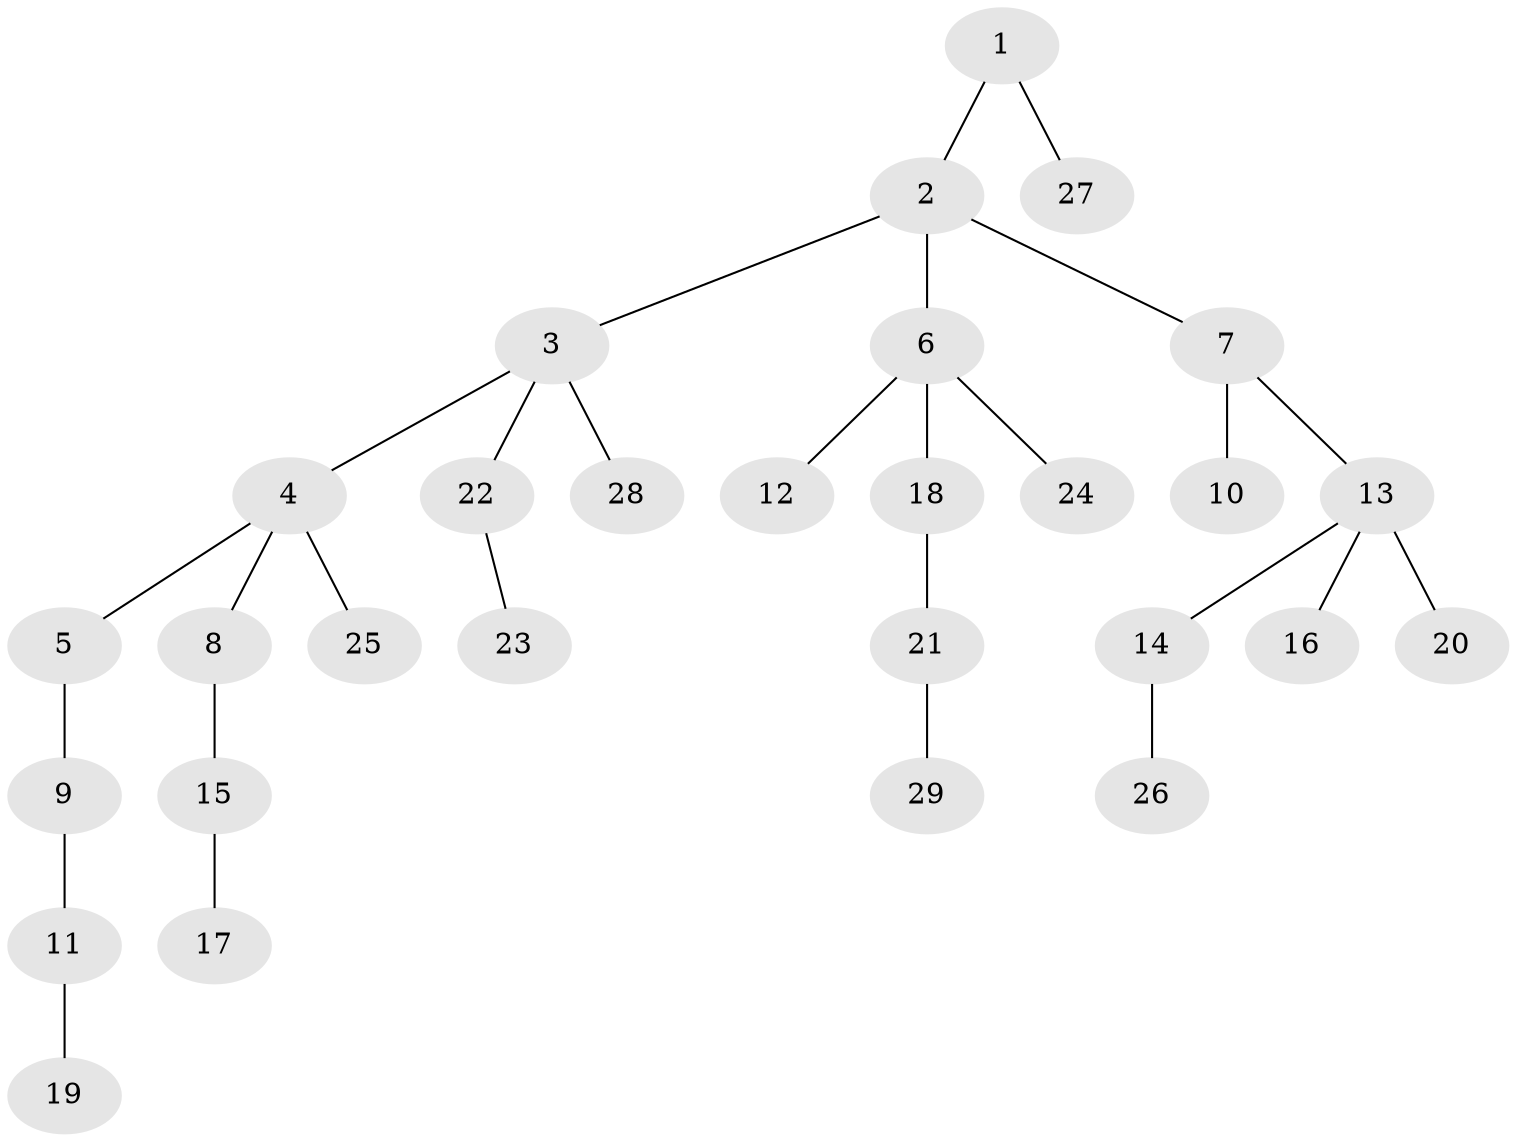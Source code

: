// original degree distribution, {3: 0.1595744680851064, 5: 0.05319148936170213, 6: 0.010638297872340425, 4: 0.05319148936170213, 1: 0.48936170212765956, 2: 0.23404255319148937}
// Generated by graph-tools (version 1.1) at 2025/51/03/04/25 22:51:30]
// undirected, 29 vertices, 28 edges
graph export_dot {
  node [color=gray90,style=filled];
  1;
  2;
  3;
  4;
  5;
  6;
  7;
  8;
  9;
  10;
  11;
  12;
  13;
  14;
  15;
  16;
  17;
  18;
  19;
  20;
  21;
  22;
  23;
  24;
  25;
  26;
  27;
  28;
  29;
  1 -- 2 [weight=1.0];
  1 -- 27 [weight=1.0];
  2 -- 3 [weight=1.0];
  2 -- 6 [weight=1.0];
  2 -- 7 [weight=1.0];
  3 -- 4 [weight=1.0];
  3 -- 22 [weight=1.0];
  3 -- 28 [weight=1.0];
  4 -- 5 [weight=1.0];
  4 -- 8 [weight=1.0];
  4 -- 25 [weight=1.0];
  5 -- 9 [weight=1.0];
  6 -- 12 [weight=1.0];
  6 -- 18 [weight=1.0];
  6 -- 24 [weight=1.0];
  7 -- 10 [weight=1.0];
  7 -- 13 [weight=1.0];
  8 -- 15 [weight=1.0];
  9 -- 11 [weight=1.0];
  11 -- 19 [weight=1.0];
  13 -- 14 [weight=1.0];
  13 -- 16 [weight=1.0];
  13 -- 20 [weight=2.0];
  14 -- 26 [weight=1.0];
  15 -- 17 [weight=5.0];
  18 -- 21 [weight=1.0];
  21 -- 29 [weight=1.0];
  22 -- 23 [weight=1.0];
}
